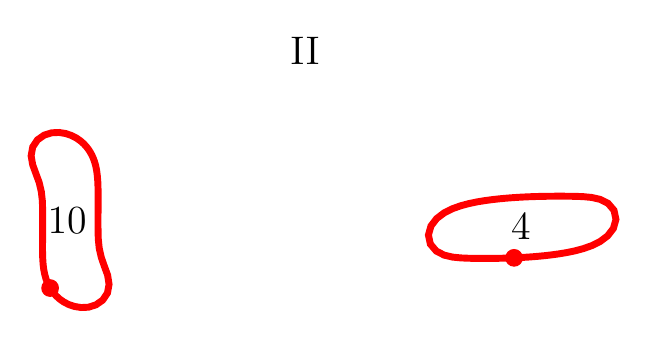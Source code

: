 \begin{tikzpicture}[scale=1.0]

\begin{axis}[
  xmin = -10,
  xmax = 2,
  ymin = -2.45,
  ymax = 2.45,
  scale only axis,
  axis equal image,
  hide axis,
  title = {\Large{II}}
  ]

\addplot [mark=none,red,line width=2.5] table{
-8.606e+00 -1.119e+00
-8.575e+00 -1.167e+00
-8.537e+00 -1.216e+00
-8.491e+00 -1.266e+00
-8.432e+00 -1.319e+00
-8.36e+00 -1.37e+00
-8.271e+00 -1.416e+00
-8.165e+00 -1.452e+00
-8.045e+00 -1.471e+00
-7.913e+00 -1.465e+00
-7.779e+00 -1.423e+00
-7.657e+00 -1.338e+00
-7.57e+00 -1.209e+00
-7.541e+00 -1.051e+00
-7.567e+00 -8.869e-01
-7.625e+00 -7.276e-01
-7.681e+00 -5.666e-01
-7.719e+00 -4.001e-01
-7.736e+00 -2.317e-01
-7.74e+00 -6.547e-02
-7.741e+00 9.659e-02
-7.74e+00 2.53e-01
-7.739e+00 4.024e-01
-7.739e+00 5.438e-01
-7.74e+00 6.76e-01
-7.744e+00 7.981e-01
-7.753e+00 9.092e-01
-7.766e+00 1.009e+00
-7.784e+00 1.096e+00
-7.806e+00 1.171e+00
-7.83e+00 1.236e+00
-7.856e+00 1.291e+00
-7.884e+00 1.341e+00
-7.915e+00 1.389e+00
-7.952e+00 1.437e+00
-7.999e+00 1.488e+00
-8.058e+00 1.54e+00
-8.131e+00 1.591e+00
-8.22e+00 1.637e+00
-8.325e+00 1.673e+00
-8.445e+00 1.692e+00
-8.577e+00 1.686e+00
-8.712e+00 1.644e+00
-8.834e+00 1.559e+00
-8.92e+00 1.43e+00
-8.949e+00 1.271e+00
-8.921e+00 1.108e+00
-8.863e+00 9.493e-01
-8.804e+00 7.89e-01
-8.765e+00 6.23e-01
-8.746e+00 4.547e-01
-8.741e+00 2.885e-01
-8.74e+00 1.264e-01
-8.741e+00 -2.996e-02
-8.742e+00 -1.794e-01
-8.743e+00 -3.208e-01
-8.743e+00 -4.529e-01
-8.74e+00 -5.751e-01
-8.733e+00 -6.863e-01
-8.721e+00 -7.858e-01
-8.703e+00 -8.732e-01
-8.682e+00 -9.487e-01
-8.659e+00 -1.013e+00
-8.633e+00 -1.069e+00
-8.606e+00 -1.119e+00
};

\addplot [mark=none,red,line width=2.5] table{
-2.234e-01 -5.733e-01
-1.663e-01 -5.708e-01
-1.051e-01 -5.677e-01
-3.648e-02 -5.638e-01
4.173e-02 -5.587e-01
1.306e-01 -5.521e-01
2.306e-01 -5.436e-01
3.415e-01 -5.327e-01
4.628e-01 -5.186e-01
5.937e-01 -5.005e-01
7.331e-01 -4.771e-01
8.794e-01 -4.466e-01
1.03e+00 -4.061e-01
1.183e+00 -3.517e-01
1.332e+00 -2.773e-01
1.467e+00 -1.76e-01
1.571e+00 -4.151e-02
1.617e+00 1.214e-01
1.582e+00 2.852e-01
1.475e+00 4.106e-01
1.331e+00 4.833e-01
1.179e+00 5.177e-01
1.03e+00 5.321e-01
8.89e-01 5.378e-01
7.569e-01 5.399e-01
6.347e-01 5.406e-01
5.233e-01 5.404e-01
4.229e-01 5.397e-01
3.338e-01 5.384e-01
2.554e-01 5.368e-01
1.867e-01 5.35e-01
1.254e-01 5.331e-01
6.836e-02 5.31e-01
1.129e-02 5.286e-01
-4.993e-02 5.257e-01
-1.186e-01 5.22e-01
-1.968e-01 5.172e-01
-2.857e-01 5.11e-01
-3.857e-01 5.028e-01
-4.967e-01 4.923e-01
-6.18e-01 4.787e-01
-7.49e-01 4.611e-01
-8.885e-01 4.383e-01
-1.035e+00 4.082e-01
-1.186e+00 3.68e-01
-1.339e+00 3.136e-01
-1.487e+00 2.39e-01
-1.622e+00 1.371e-01
-1.725e+00 2.182e-03
-1.771e+00 -1.609e-01
-1.736e+00 -3.247e-01
-1.629e+00 -4.506e-01
-1.486e+00 -5.243e-01
-1.334e+00 -5.597e-01
-1.185e+00 -5.747e-01
-1.044e+00 -5.808e-01
-9.119e-01 -5.831e-01
-7.897e-01 -5.838e-01
-6.783e-01 -5.835e-01
-5.78e-01 -5.827e-01
-4.888e-01 -5.813e-01
-4.105e-01 -5.795e-01
-3.417e-01 -5.776e-01
-2.805e-01 -5.756e-01
-2.234e-01 -5.733e-01
};

\addplot [only marks,mark=*,red,mark size = 3pt] table{
-8.606e+00 -1.119e+00
-2.234e-01 -5.733e-01
};

\node [below] at (axis cs:  -0.1,  0.4) {\Large{4}};
\node [below] at (axis cs:  -8.3,  0.5) {\Large{10}};

\end{axis}


\end{tikzpicture}



